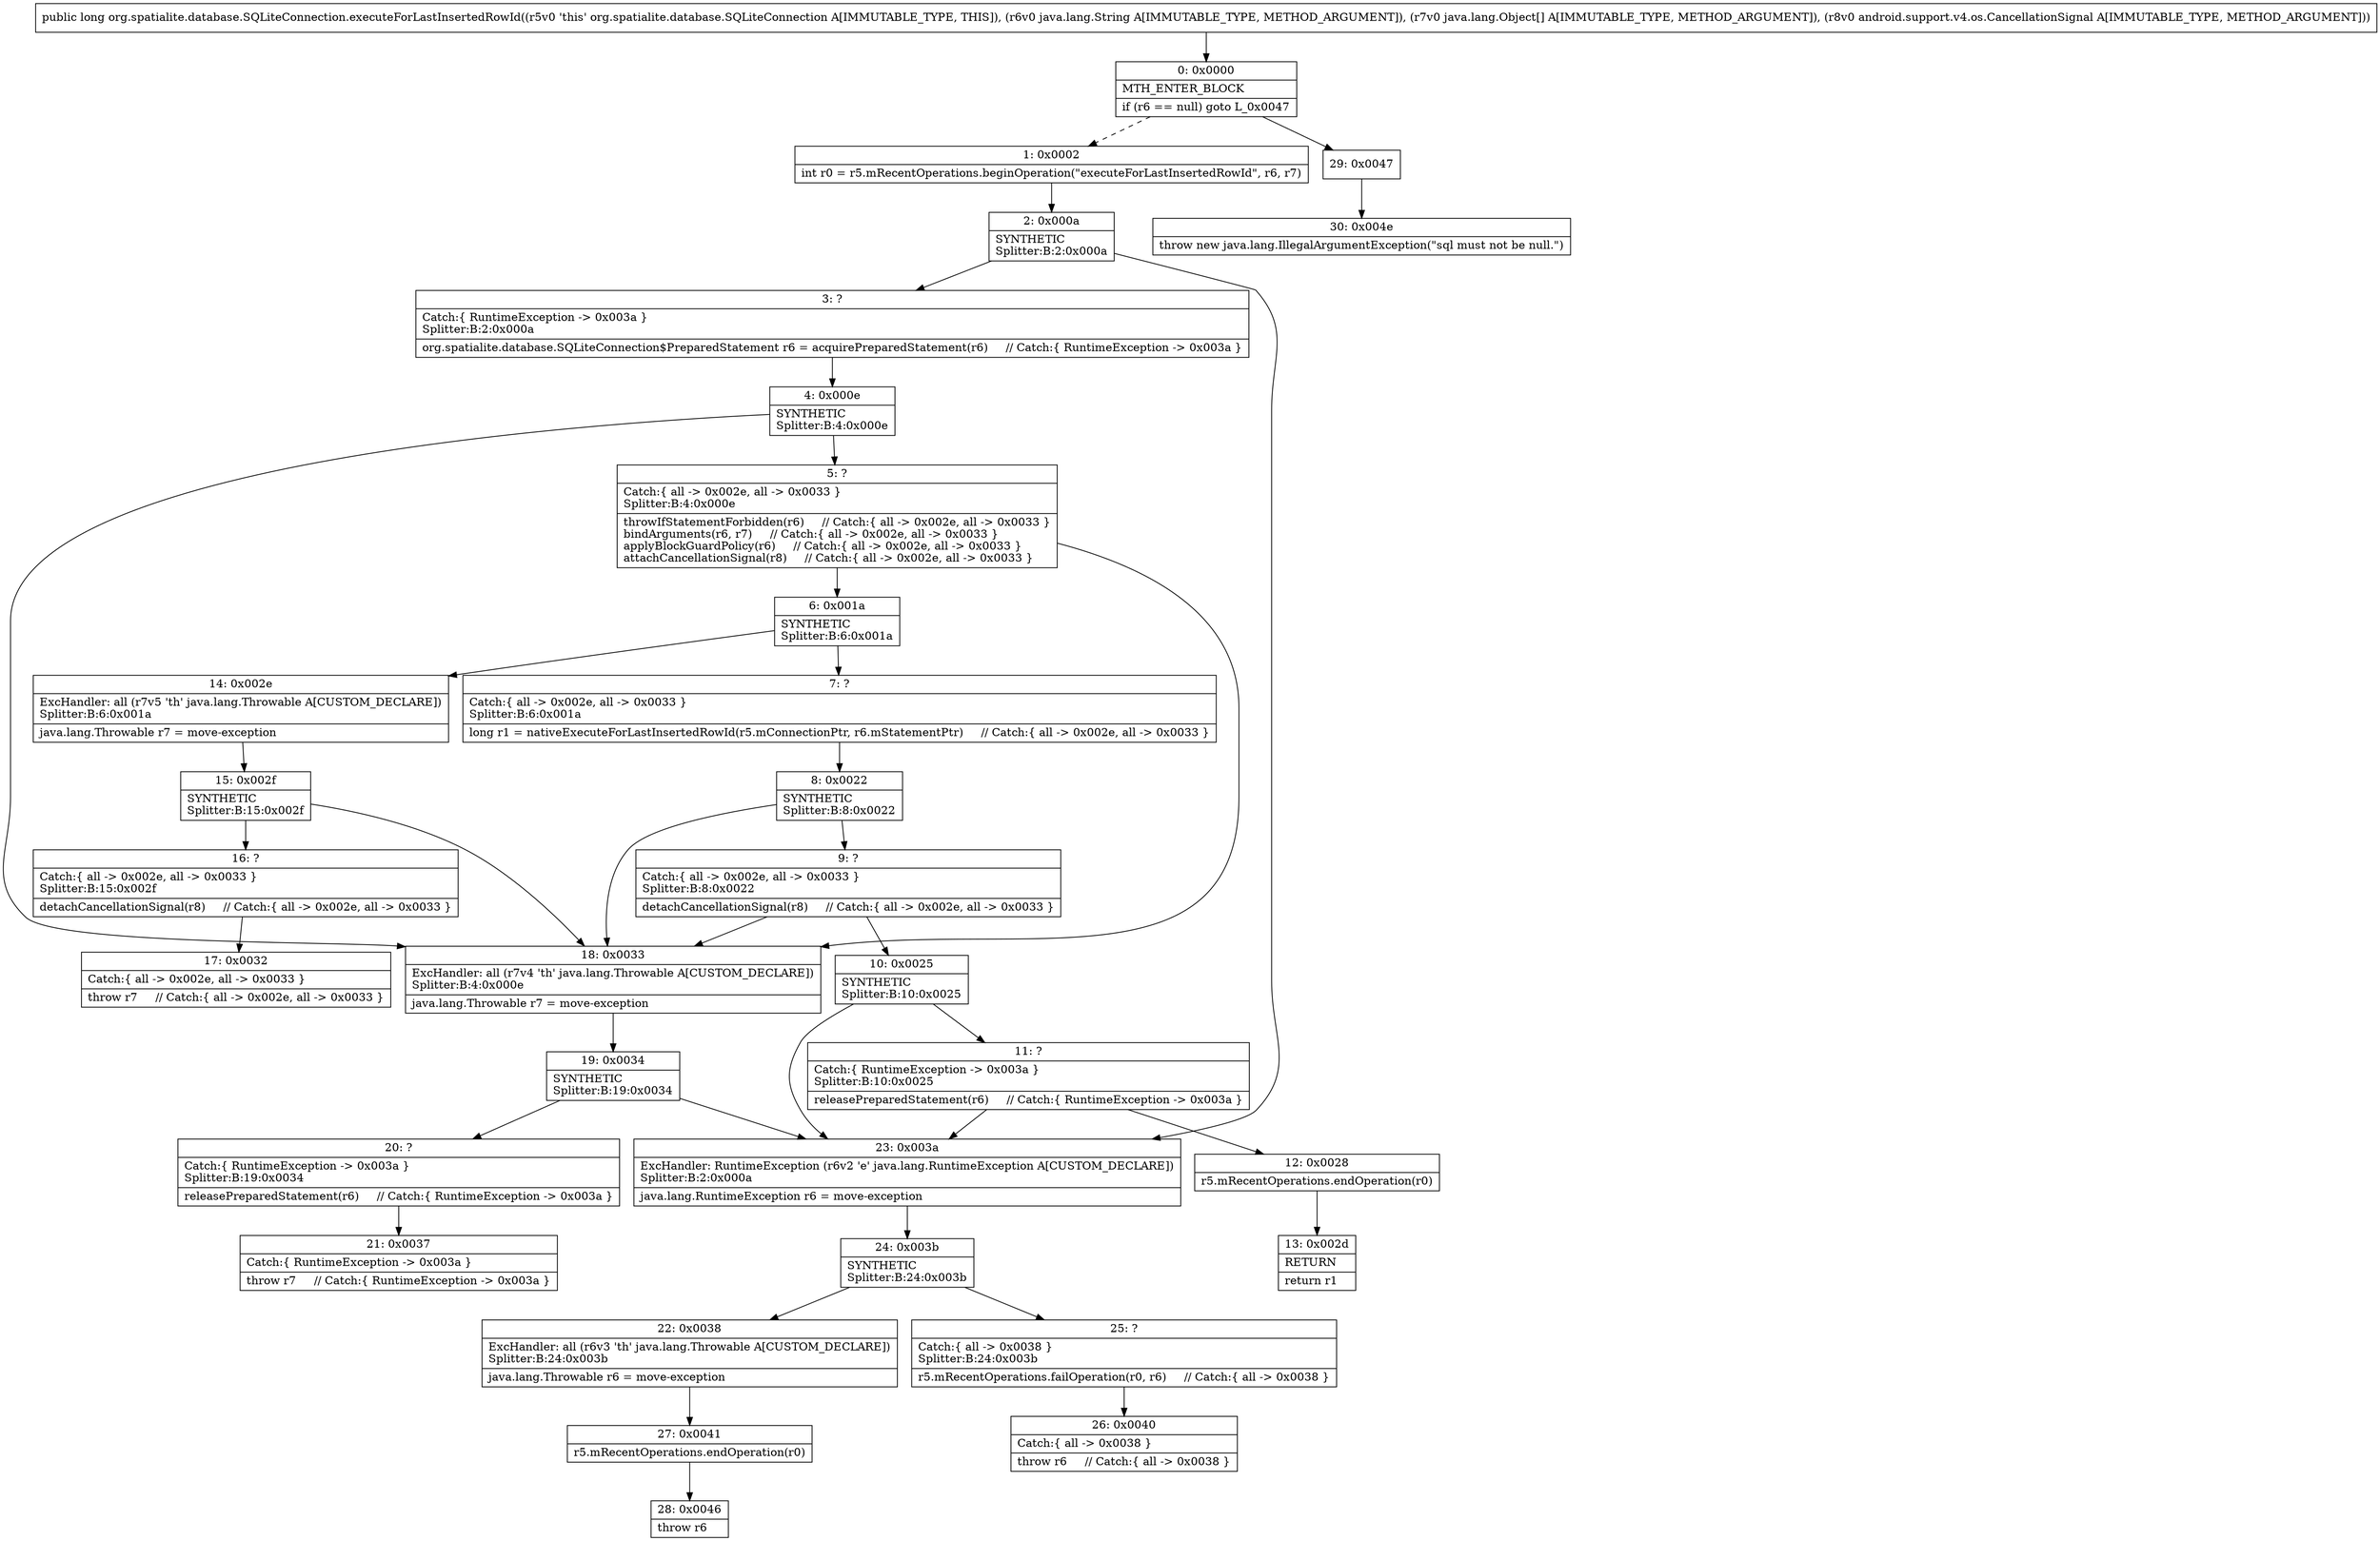 digraph "CFG fororg.spatialite.database.SQLiteConnection.executeForLastInsertedRowId(Ljava\/lang\/String;[Ljava\/lang\/Object;Landroid\/support\/v4\/os\/CancellationSignal;)J" {
Node_0 [shape=record,label="{0\:\ 0x0000|MTH_ENTER_BLOCK\l|if (r6 == null) goto L_0x0047\l}"];
Node_1 [shape=record,label="{1\:\ 0x0002|int r0 = r5.mRecentOperations.beginOperation(\"executeForLastInsertedRowId\", r6, r7)\l}"];
Node_2 [shape=record,label="{2\:\ 0x000a|SYNTHETIC\lSplitter:B:2:0x000a\l}"];
Node_3 [shape=record,label="{3\:\ ?|Catch:\{ RuntimeException \-\> 0x003a \}\lSplitter:B:2:0x000a\l|org.spatialite.database.SQLiteConnection$PreparedStatement r6 = acquirePreparedStatement(r6)     \/\/ Catch:\{ RuntimeException \-\> 0x003a \}\l}"];
Node_4 [shape=record,label="{4\:\ 0x000e|SYNTHETIC\lSplitter:B:4:0x000e\l}"];
Node_5 [shape=record,label="{5\:\ ?|Catch:\{ all \-\> 0x002e, all \-\> 0x0033 \}\lSplitter:B:4:0x000e\l|throwIfStatementForbidden(r6)     \/\/ Catch:\{ all \-\> 0x002e, all \-\> 0x0033 \}\lbindArguments(r6, r7)     \/\/ Catch:\{ all \-\> 0x002e, all \-\> 0x0033 \}\lapplyBlockGuardPolicy(r6)     \/\/ Catch:\{ all \-\> 0x002e, all \-\> 0x0033 \}\lattachCancellationSignal(r8)     \/\/ Catch:\{ all \-\> 0x002e, all \-\> 0x0033 \}\l}"];
Node_6 [shape=record,label="{6\:\ 0x001a|SYNTHETIC\lSplitter:B:6:0x001a\l}"];
Node_7 [shape=record,label="{7\:\ ?|Catch:\{ all \-\> 0x002e, all \-\> 0x0033 \}\lSplitter:B:6:0x001a\l|long r1 = nativeExecuteForLastInsertedRowId(r5.mConnectionPtr, r6.mStatementPtr)     \/\/ Catch:\{ all \-\> 0x002e, all \-\> 0x0033 \}\l}"];
Node_8 [shape=record,label="{8\:\ 0x0022|SYNTHETIC\lSplitter:B:8:0x0022\l}"];
Node_9 [shape=record,label="{9\:\ ?|Catch:\{ all \-\> 0x002e, all \-\> 0x0033 \}\lSplitter:B:8:0x0022\l|detachCancellationSignal(r8)     \/\/ Catch:\{ all \-\> 0x002e, all \-\> 0x0033 \}\l}"];
Node_10 [shape=record,label="{10\:\ 0x0025|SYNTHETIC\lSplitter:B:10:0x0025\l}"];
Node_11 [shape=record,label="{11\:\ ?|Catch:\{ RuntimeException \-\> 0x003a \}\lSplitter:B:10:0x0025\l|releasePreparedStatement(r6)     \/\/ Catch:\{ RuntimeException \-\> 0x003a \}\l}"];
Node_12 [shape=record,label="{12\:\ 0x0028|r5.mRecentOperations.endOperation(r0)\l}"];
Node_13 [shape=record,label="{13\:\ 0x002d|RETURN\l|return r1\l}"];
Node_14 [shape=record,label="{14\:\ 0x002e|ExcHandler: all (r7v5 'th' java.lang.Throwable A[CUSTOM_DECLARE])\lSplitter:B:6:0x001a\l|java.lang.Throwable r7 = move\-exception\l}"];
Node_15 [shape=record,label="{15\:\ 0x002f|SYNTHETIC\lSplitter:B:15:0x002f\l}"];
Node_16 [shape=record,label="{16\:\ ?|Catch:\{ all \-\> 0x002e, all \-\> 0x0033 \}\lSplitter:B:15:0x002f\l|detachCancellationSignal(r8)     \/\/ Catch:\{ all \-\> 0x002e, all \-\> 0x0033 \}\l}"];
Node_17 [shape=record,label="{17\:\ 0x0032|Catch:\{ all \-\> 0x002e, all \-\> 0x0033 \}\l|throw r7     \/\/ Catch:\{ all \-\> 0x002e, all \-\> 0x0033 \}\l}"];
Node_18 [shape=record,label="{18\:\ 0x0033|ExcHandler: all (r7v4 'th' java.lang.Throwable A[CUSTOM_DECLARE])\lSplitter:B:4:0x000e\l|java.lang.Throwable r7 = move\-exception\l}"];
Node_19 [shape=record,label="{19\:\ 0x0034|SYNTHETIC\lSplitter:B:19:0x0034\l}"];
Node_20 [shape=record,label="{20\:\ ?|Catch:\{ RuntimeException \-\> 0x003a \}\lSplitter:B:19:0x0034\l|releasePreparedStatement(r6)     \/\/ Catch:\{ RuntimeException \-\> 0x003a \}\l}"];
Node_21 [shape=record,label="{21\:\ 0x0037|Catch:\{ RuntimeException \-\> 0x003a \}\l|throw r7     \/\/ Catch:\{ RuntimeException \-\> 0x003a \}\l}"];
Node_22 [shape=record,label="{22\:\ 0x0038|ExcHandler: all (r6v3 'th' java.lang.Throwable A[CUSTOM_DECLARE])\lSplitter:B:24:0x003b\l|java.lang.Throwable r6 = move\-exception\l}"];
Node_23 [shape=record,label="{23\:\ 0x003a|ExcHandler: RuntimeException (r6v2 'e' java.lang.RuntimeException A[CUSTOM_DECLARE])\lSplitter:B:2:0x000a\l|java.lang.RuntimeException r6 = move\-exception\l}"];
Node_24 [shape=record,label="{24\:\ 0x003b|SYNTHETIC\lSplitter:B:24:0x003b\l}"];
Node_25 [shape=record,label="{25\:\ ?|Catch:\{ all \-\> 0x0038 \}\lSplitter:B:24:0x003b\l|r5.mRecentOperations.failOperation(r0, r6)     \/\/ Catch:\{ all \-\> 0x0038 \}\l}"];
Node_26 [shape=record,label="{26\:\ 0x0040|Catch:\{ all \-\> 0x0038 \}\l|throw r6     \/\/ Catch:\{ all \-\> 0x0038 \}\l}"];
Node_27 [shape=record,label="{27\:\ 0x0041|r5.mRecentOperations.endOperation(r0)\l}"];
Node_28 [shape=record,label="{28\:\ 0x0046|throw r6\l}"];
Node_29 [shape=record,label="{29\:\ 0x0047}"];
Node_30 [shape=record,label="{30\:\ 0x004e|throw new java.lang.IllegalArgumentException(\"sql must not be null.\")\l}"];
MethodNode[shape=record,label="{public long org.spatialite.database.SQLiteConnection.executeForLastInsertedRowId((r5v0 'this' org.spatialite.database.SQLiteConnection A[IMMUTABLE_TYPE, THIS]), (r6v0 java.lang.String A[IMMUTABLE_TYPE, METHOD_ARGUMENT]), (r7v0 java.lang.Object[] A[IMMUTABLE_TYPE, METHOD_ARGUMENT]), (r8v0 android.support.v4.os.CancellationSignal A[IMMUTABLE_TYPE, METHOD_ARGUMENT])) }"];
MethodNode -> Node_0;
Node_0 -> Node_1[style=dashed];
Node_0 -> Node_29;
Node_1 -> Node_2;
Node_2 -> Node_3;
Node_2 -> Node_23;
Node_3 -> Node_4;
Node_4 -> Node_5;
Node_4 -> Node_18;
Node_5 -> Node_6;
Node_5 -> Node_18;
Node_6 -> Node_7;
Node_6 -> Node_14;
Node_7 -> Node_8;
Node_8 -> Node_9;
Node_8 -> Node_18;
Node_9 -> Node_10;
Node_9 -> Node_18;
Node_10 -> Node_11;
Node_10 -> Node_23;
Node_11 -> Node_12;
Node_11 -> Node_23;
Node_12 -> Node_13;
Node_14 -> Node_15;
Node_15 -> Node_16;
Node_15 -> Node_18;
Node_16 -> Node_17;
Node_18 -> Node_19;
Node_19 -> Node_20;
Node_19 -> Node_23;
Node_20 -> Node_21;
Node_22 -> Node_27;
Node_23 -> Node_24;
Node_24 -> Node_25;
Node_24 -> Node_22;
Node_25 -> Node_26;
Node_27 -> Node_28;
Node_29 -> Node_30;
}

